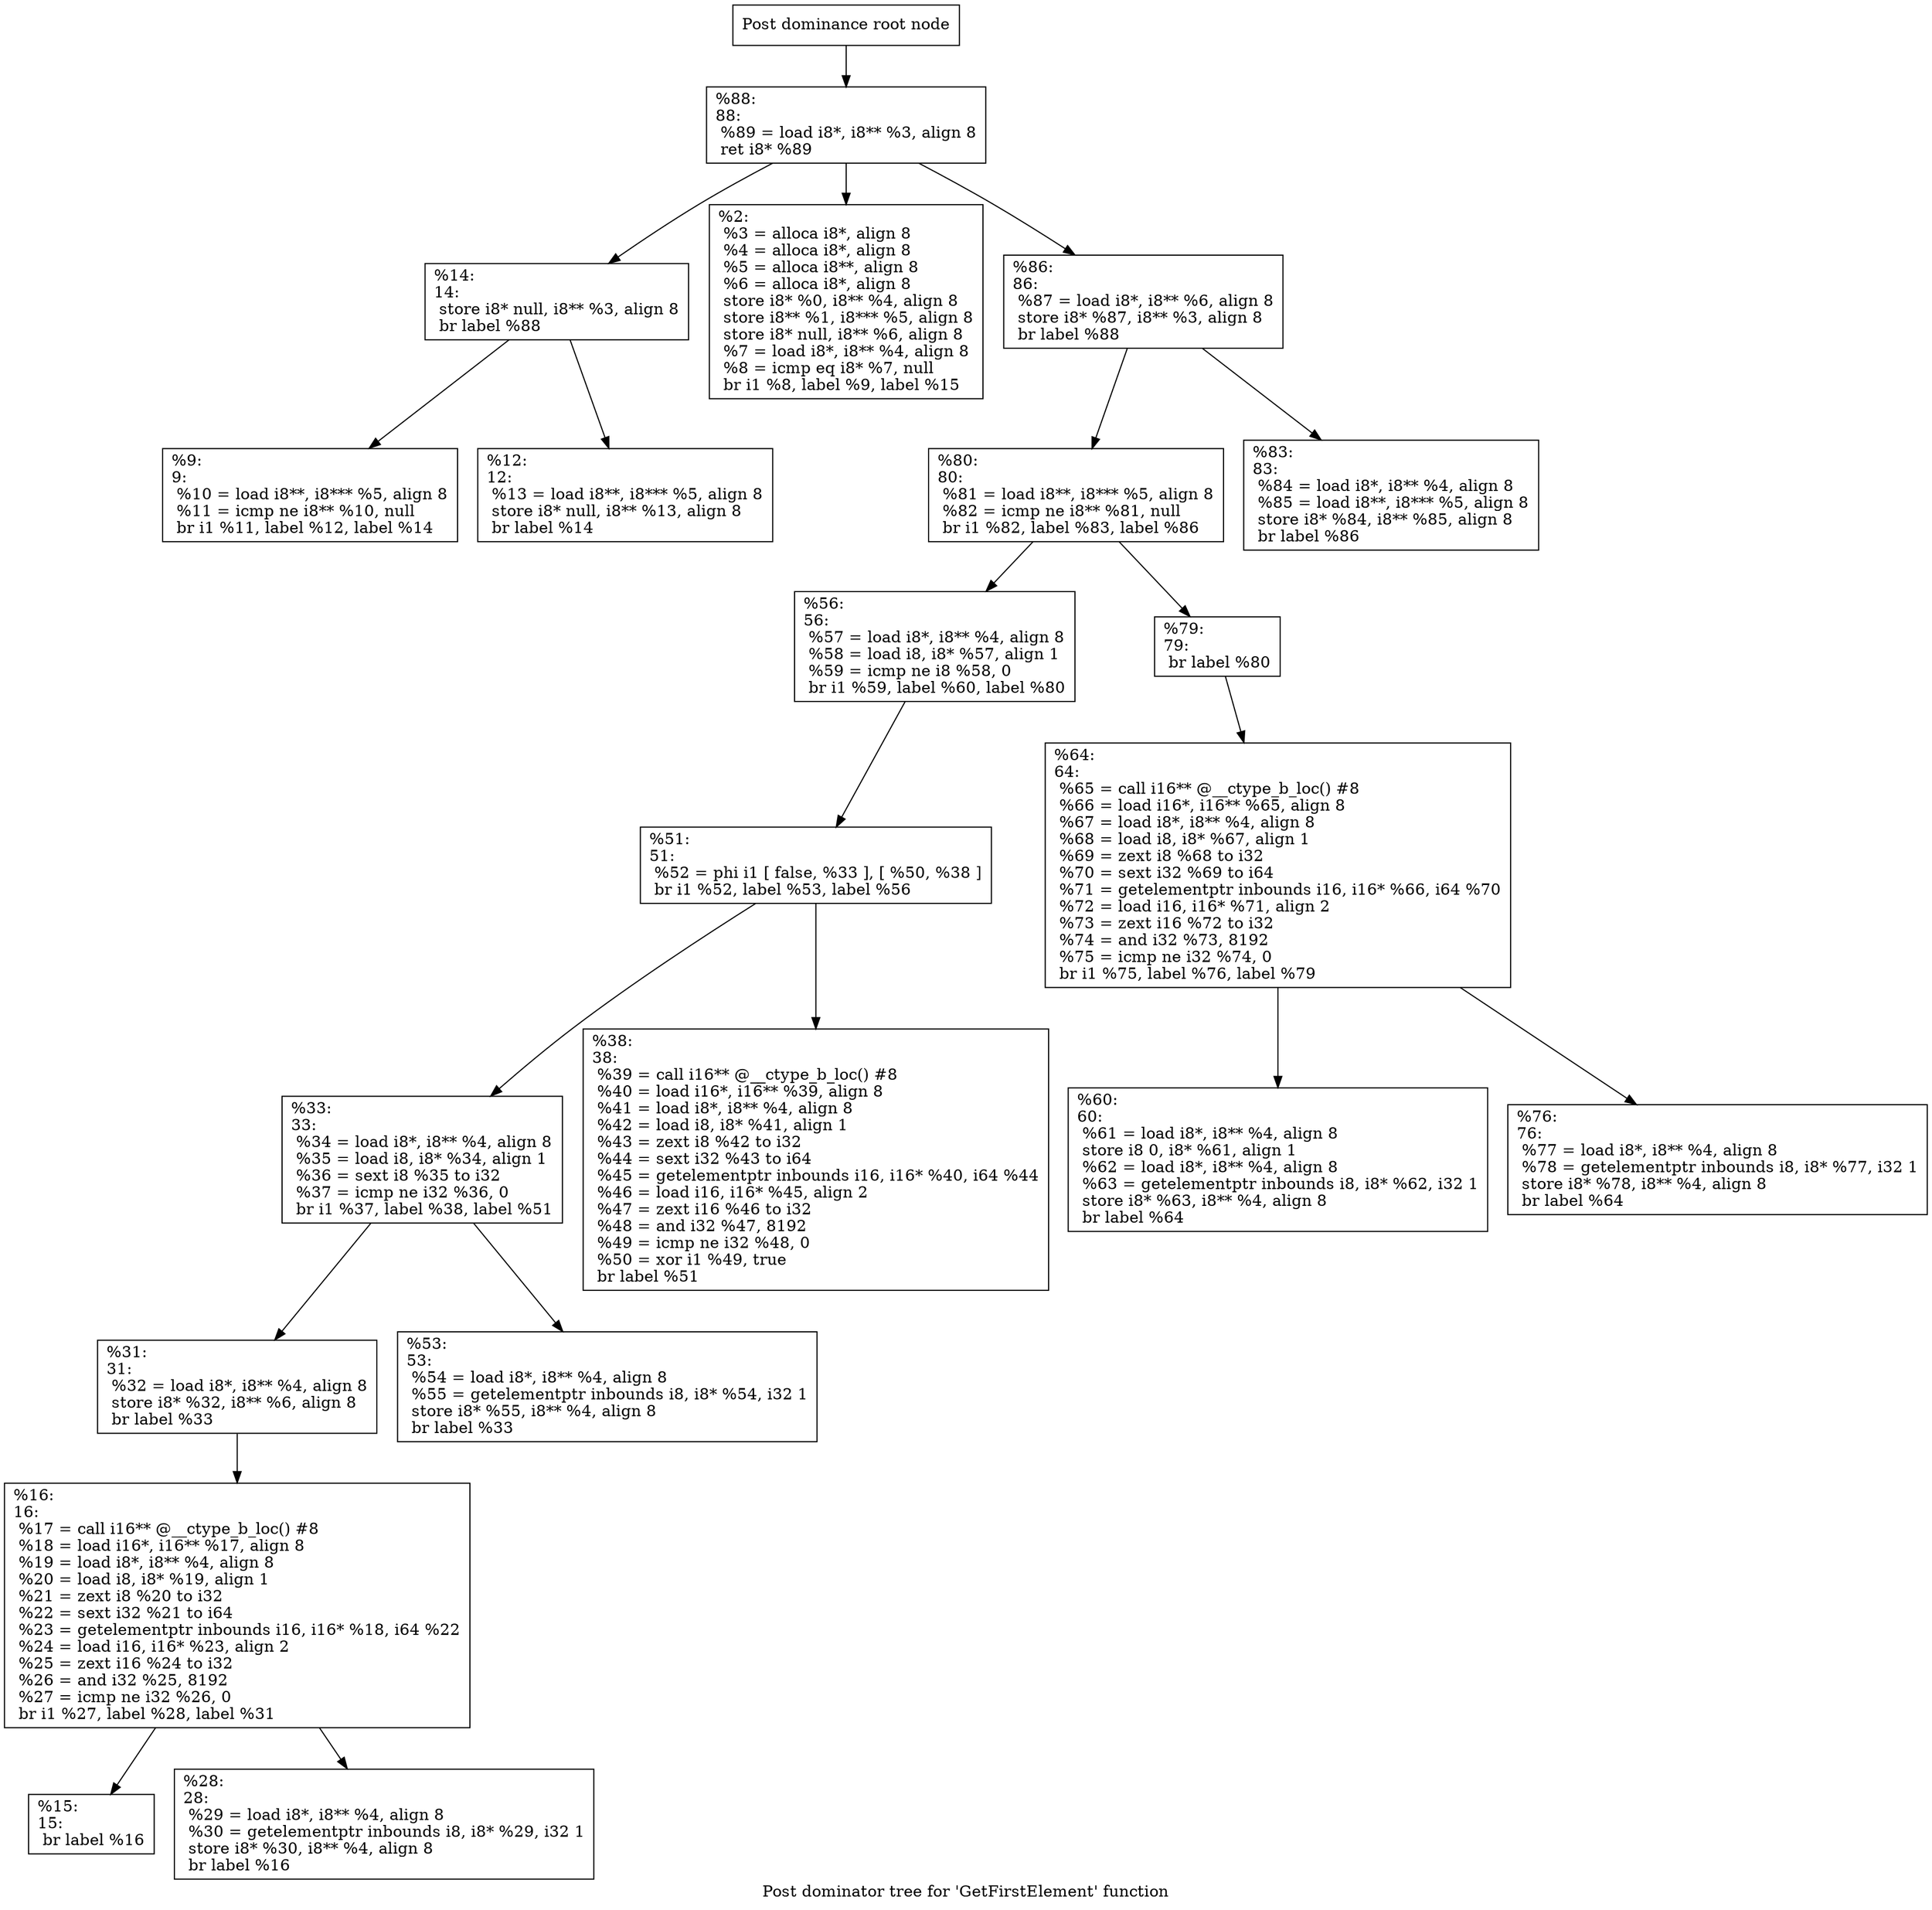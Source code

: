 digraph "Post dominator tree for 'GetFirstElement' function" {
	label="Post dominator tree for 'GetFirstElement' function";

	Node0x2717190 [shape=record,label="{Post dominance root node}"];
	Node0x2717190 -> Node0x27170d0;
	Node0x27170d0 [shape=record,label="{%88:\l88:                                               \l  %89 = load i8*, i8** %3, align 8\l  ret i8* %89\l}"];
	Node0x27170d0 -> Node0x2712440;
	Node0x27170d0 -> Node0x26a9d60;
	Node0x27170d0 -> Node0x2673d30;
	Node0x2712440 [shape=record,label="{%14:\l14:                                               \l  store i8* null, i8** %3, align 8\l  br label %88\l}"];
	Node0x2712440 -> Node0x27174d0;
	Node0x2712440 -> Node0x26754e0;
	Node0x27174d0 [shape=record,label="{%9:\l9:                                                \l  %10 = load i8**, i8*** %5, align 8\l  %11 = icmp ne i8** %10, null\l  br i1 %11, label %12, label %14\l}"];
	Node0x26754e0 [shape=record,label="{%12:\l12:                                               \l  %13 = load i8**, i8*** %5, align 8\l  store i8* null, i8** %13, align 8\l  br label %14\l}"];
	Node0x26a9d60 [shape=record,label="{%2:\l  %3 = alloca i8*, align 8\l  %4 = alloca i8*, align 8\l  %5 = alloca i8**, align 8\l  %6 = alloca i8*, align 8\l  store i8* %0, i8** %4, align 8\l  store i8** %1, i8*** %5, align 8\l  store i8* null, i8** %6, align 8\l  %7 = load i8*, i8** %4, align 8\l  %8 = icmp eq i8* %7, null\l  br i1 %8, label %9, label %15\l}"];
	Node0x2673d30 [shape=record,label="{%86:\l86:                                               \l  %87 = load i8*, i8** %6, align 8\l  store i8* %87, i8** %3, align 8\l  br label %88\l}"];
	Node0x2673d30 -> Node0x269f180;
	Node0x2673d30 -> Node0x26aee50;
	Node0x269f180 [shape=record,label="{%80:\l80:                                               \l  %81 = load i8**, i8*** %5, align 8\l  %82 = icmp ne i8** %81, null\l  br i1 %82, label %83, label %86\l}"];
	Node0x269f180 -> Node0x26cd9a0;
	Node0x269f180 -> Node0x26342e0;
	Node0x26cd9a0 [shape=record,label="{%56:\l56:                                               \l  %57 = load i8*, i8** %4, align 8\l  %58 = load i8, i8* %57, align 1\l  %59 = icmp ne i8 %58, 0\l  br i1 %59, label %60, label %80\l}"];
	Node0x26cd9a0 -> Node0x2697720;
	Node0x2697720 [shape=record,label="{%51:\l51:                                               \l  %52 = phi i1 [ false, %33 ], [ %50, %38 ]\l  br i1 %52, label %53, label %56\l}"];
	Node0x2697720 -> Node0x2641670;
	Node0x2697720 -> Node0x263aca0;
	Node0x2641670 [shape=record,label="{%33:\l33:                                               \l  %34 = load i8*, i8** %4, align 8\l  %35 = load i8, i8* %34, align 1\l  %36 = sext i8 %35 to i32\l  %37 = icmp ne i32 %36, 0\l  br i1 %37, label %38, label %51\l}"];
	Node0x2641670 -> Node0x26590e0;
	Node0x2641670 -> Node0x26e79c0;
	Node0x26590e0 [shape=record,label="{%31:\l31:                                               \l  %32 = load i8*, i8** %4, align 8\l  store i8* %32, i8** %6, align 8\l  br label %33\l}"];
	Node0x26590e0 -> Node0x2695f80;
	Node0x2695f80 [shape=record,label="{%16:\l16:                                               \l  %17 = call i16** @__ctype_b_loc() #8\l  %18 = load i16*, i16** %17, align 8\l  %19 = load i8*, i8** %4, align 8\l  %20 = load i8, i8* %19, align 1\l  %21 = zext i8 %20 to i32\l  %22 = sext i32 %21 to i64\l  %23 = getelementptr inbounds i16, i16* %18, i64 %22\l  %24 = load i16, i16* %23, align 2\l  %25 = zext i16 %24 to i32\l  %26 = and i32 %25, 8192\l  %27 = icmp ne i32 %26, 0\l  br i1 %27, label %28, label %31\l}"];
	Node0x2695f80 -> Node0x2679760;
	Node0x2695f80 -> Node0x26ce940;
	Node0x2679760 [shape=record,label="{%15:\l15:                                               \l  br label %16\l}"];
	Node0x26ce940 [shape=record,label="{%28:\l28:                                               \l  %29 = load i8*, i8** %4, align 8\l  %30 = getelementptr inbounds i8, i8* %29, i32 1\l  store i8* %30, i8** %4, align 8\l  br label %16\l}"];
	Node0x26e79c0 [shape=record,label="{%53:\l53:                                               \l  %54 = load i8*, i8** %4, align 8\l  %55 = getelementptr inbounds i8, i8* %54, i32 1\l  store i8* %55, i8** %4, align 8\l  br label %33\l}"];
	Node0x263aca0 [shape=record,label="{%38:\l38:                                               \l  %39 = call i16** @__ctype_b_loc() #8\l  %40 = load i16*, i16** %39, align 8\l  %41 = load i8*, i8** %4, align 8\l  %42 = load i8, i8* %41, align 1\l  %43 = zext i8 %42 to i32\l  %44 = sext i32 %43 to i64\l  %45 = getelementptr inbounds i16, i16* %40, i64 %44\l  %46 = load i16, i16* %45, align 2\l  %47 = zext i16 %46 to i32\l  %48 = and i32 %47, 8192\l  %49 = icmp ne i32 %48, 0\l  %50 = xor i1 %49, true\l  br label %51\l}"];
	Node0x26342e0 [shape=record,label="{%79:\l79:                                               \l  br label %80\l}"];
	Node0x26342e0 -> Node0x26d75a0;
	Node0x26d75a0 [shape=record,label="{%64:\l64:                                               \l  %65 = call i16** @__ctype_b_loc() #8\l  %66 = load i16*, i16** %65, align 8\l  %67 = load i8*, i8** %4, align 8\l  %68 = load i8, i8* %67, align 1\l  %69 = zext i8 %68 to i32\l  %70 = sext i32 %69 to i64\l  %71 = getelementptr inbounds i16, i16* %66, i64 %70\l  %72 = load i16, i16* %71, align 2\l  %73 = zext i16 %72 to i32\l  %74 = and i32 %73, 8192\l  %75 = icmp ne i32 %74, 0\l  br i1 %75, label %76, label %79\l}"];
	Node0x26d75a0 -> Node0x26e6a30;
	Node0x26d75a0 -> Node0x2644180;
	Node0x26e6a30 [shape=record,label="{%60:\l60:                                               \l  %61 = load i8*, i8** %4, align 8\l  store i8 0, i8* %61, align 1\l  %62 = load i8*, i8** %4, align 8\l  %63 = getelementptr inbounds i8, i8* %62, i32 1\l  store i8* %63, i8** %4, align 8\l  br label %64\l}"];
	Node0x2644180 [shape=record,label="{%76:\l76:                                               \l  %77 = load i8*, i8** %4, align 8\l  %78 = getelementptr inbounds i8, i8* %77, i32 1\l  store i8* %78, i8** %4, align 8\l  br label %64\l}"];
	Node0x26aee50 [shape=record,label="{%83:\l83:                                               \l  %84 = load i8*, i8** %4, align 8\l  %85 = load i8**, i8*** %5, align 8\l  store i8* %84, i8** %85, align 8\l  br label %86\l}"];
}
